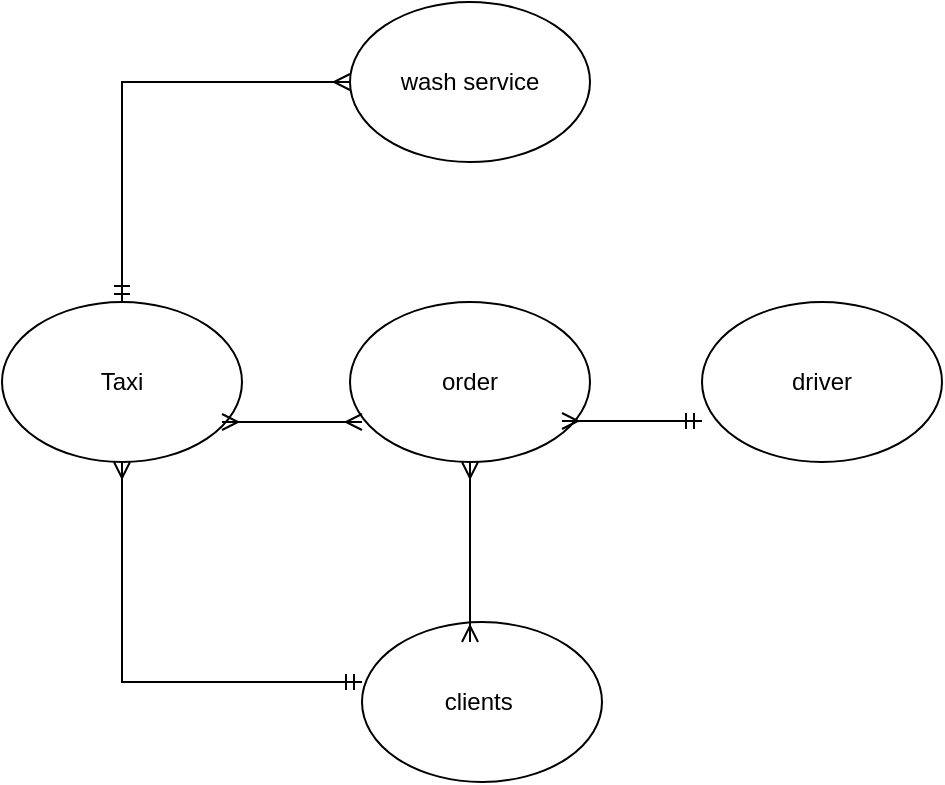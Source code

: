 <mxfile version="24.8.3">
  <diagram name="Страница — 1" id="zorqz8H5-nyl9L8e0trX">
    <mxGraphModel dx="780" dy="536" grid="1" gridSize="10" guides="1" tooltips="1" connect="1" arrows="1" fold="1" page="1" pageScale="1" pageWidth="827" pageHeight="1169" math="0" shadow="0">
      <root>
        <mxCell id="0" />
        <mxCell id="1" parent="0" />
        <mxCell id="BKsnODFvNX076_DHbucX-1" value="Taxi" style="ellipse;whiteSpace=wrap;html=1;" vertex="1" parent="1">
          <mxGeometry x="180" y="200" width="120" height="80" as="geometry" />
        </mxCell>
        <mxCell id="BKsnODFvNX076_DHbucX-2" value="clients&amp;nbsp;" style="ellipse;whiteSpace=wrap;html=1;" vertex="1" parent="1">
          <mxGeometry x="360" y="360" width="120" height="80" as="geometry" />
        </mxCell>
        <mxCell id="BKsnODFvNX076_DHbucX-3" value="driver" style="ellipse;whiteSpace=wrap;html=1;" vertex="1" parent="1">
          <mxGeometry x="530" y="200" width="120" height="80" as="geometry" />
        </mxCell>
        <mxCell id="BKsnODFvNX076_DHbucX-4" value="wash service" style="ellipse;whiteSpace=wrap;html=1;" vertex="1" parent="1">
          <mxGeometry x="354" y="50" width="120" height="80" as="geometry" />
        </mxCell>
        <mxCell id="BKsnODFvNX076_DHbucX-5" value="order" style="ellipse;whiteSpace=wrap;html=1;" vertex="1" parent="1">
          <mxGeometry x="354" y="200" width="120" height="80" as="geometry" />
        </mxCell>
        <mxCell id="BKsnODFvNX076_DHbucX-10" value="" style="endArrow=ERmany;html=1;rounded=0;startArrow=ERmandOne;startFill=0;endFill=0;" edge="1" parent="1">
          <mxGeometry width="50" height="50" relative="1" as="geometry">
            <mxPoint x="360" y="390" as="sourcePoint" />
            <mxPoint x="240" y="280" as="targetPoint" />
            <Array as="points">
              <mxPoint x="240" y="390" />
            </Array>
          </mxGeometry>
        </mxCell>
        <mxCell id="BKsnODFvNX076_DHbucX-13" value="" style="endArrow=ERmandOne;html=1;rounded=0;startArrow=ERmany;startFill=0;endFill=0;" edge="1" parent="1">
          <mxGeometry width="50" height="50" relative="1" as="geometry">
            <mxPoint x="460" y="259.5" as="sourcePoint" />
            <mxPoint x="530" y="259.5" as="targetPoint" />
          </mxGeometry>
        </mxCell>
        <mxCell id="BKsnODFvNX076_DHbucX-15" value="" style="endArrow=ERmany;html=1;rounded=0;endFill=0;startArrow=ERmandOne;startFill=0;" edge="1" parent="1" target="BKsnODFvNX076_DHbucX-4">
          <mxGeometry width="50" height="50" relative="1" as="geometry">
            <mxPoint x="240" y="200" as="sourcePoint" />
            <mxPoint x="240" y="90" as="targetPoint" />
            <Array as="points">
              <mxPoint x="240" y="90" />
            </Array>
          </mxGeometry>
        </mxCell>
        <mxCell id="BKsnODFvNX076_DHbucX-17" value="" style="endArrow=ERmany;html=1;rounded=0;entryX=0.5;entryY=1;entryDx=0;entryDy=0;exitX=0.45;exitY=0.125;exitDx=0;exitDy=0;exitPerimeter=0;startArrow=ERmany;startFill=0;endFill=0;" edge="1" parent="1" source="BKsnODFvNX076_DHbucX-2" target="BKsnODFvNX076_DHbucX-5">
          <mxGeometry width="50" height="50" relative="1" as="geometry">
            <mxPoint x="370" y="360" as="sourcePoint" />
            <mxPoint x="420" y="310" as="targetPoint" />
          </mxGeometry>
        </mxCell>
        <mxCell id="BKsnODFvNX076_DHbucX-18" value="" style="endArrow=ERmany;html=1;rounded=0;startArrow=ERmany;startFill=0;endFill=0;" edge="1" parent="1">
          <mxGeometry width="50" height="50" relative="1" as="geometry">
            <mxPoint x="290" y="260" as="sourcePoint" />
            <mxPoint x="360" y="260" as="targetPoint" />
            <Array as="points">
              <mxPoint x="340" y="260" />
            </Array>
          </mxGeometry>
        </mxCell>
      </root>
    </mxGraphModel>
  </diagram>
</mxfile>
